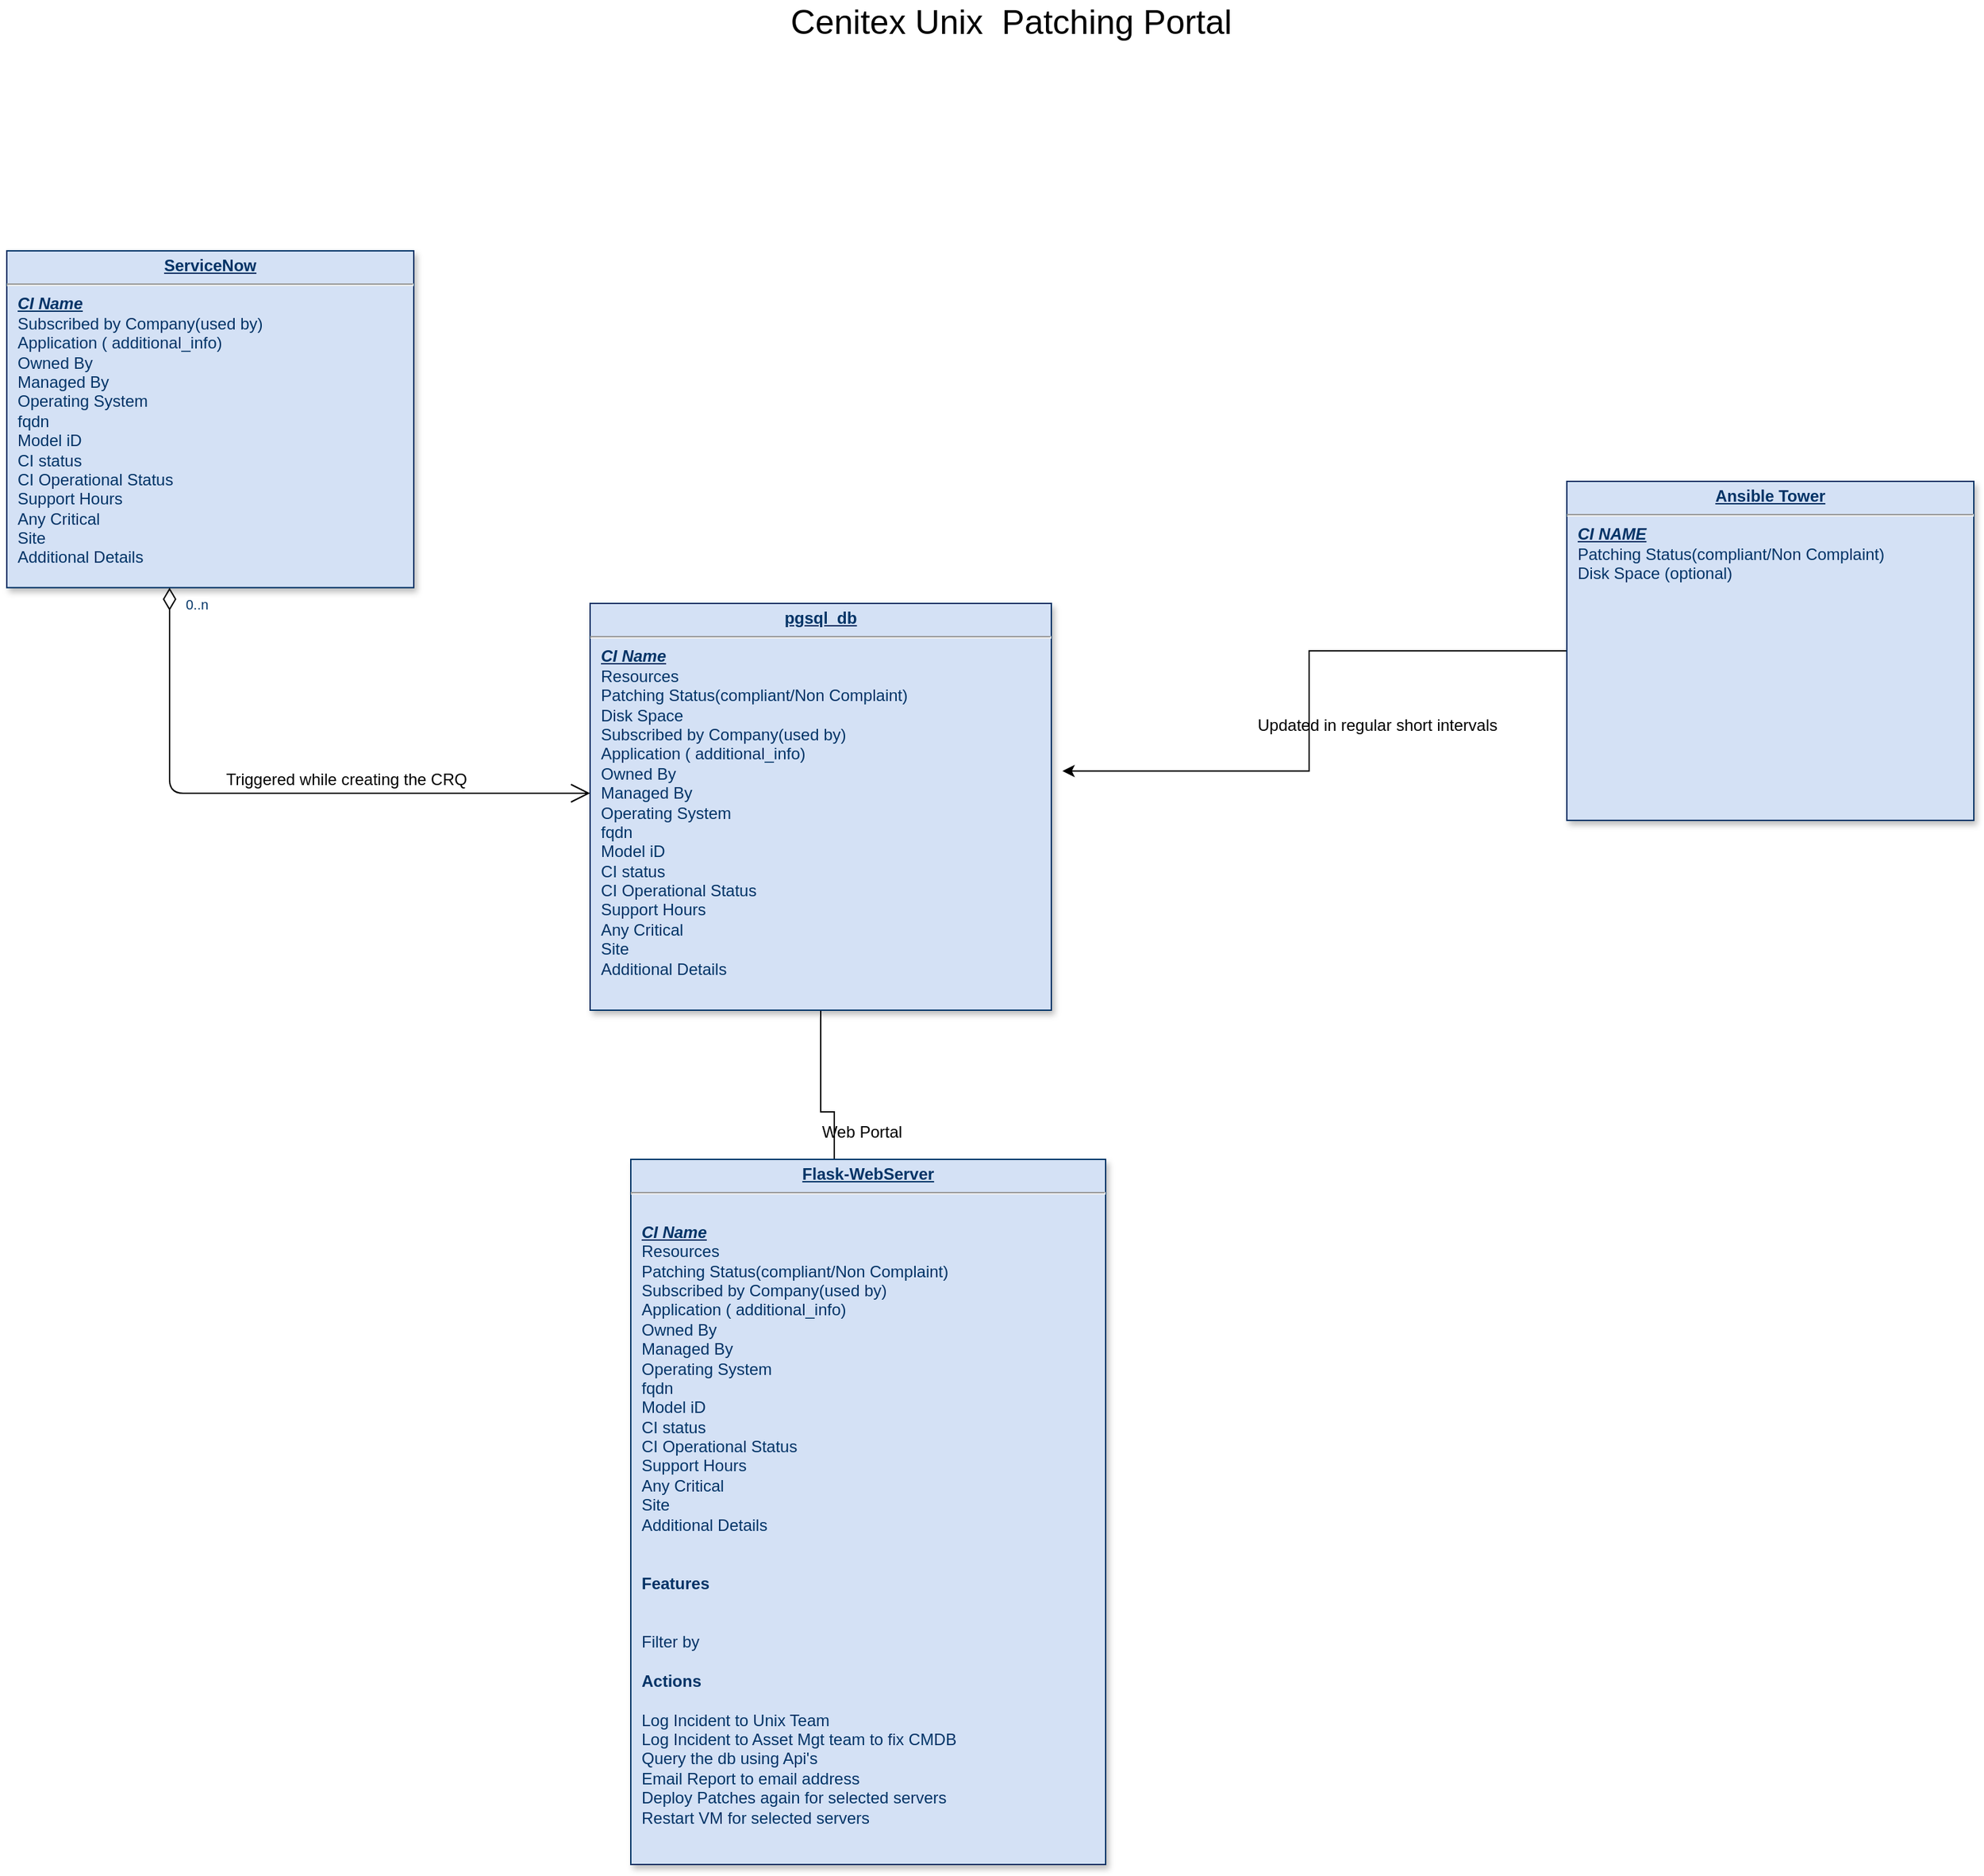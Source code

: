 <mxfile version="14.6.6" type="github">
  <diagram name="Page-1" id="efa7a0a1-bf9b-a30e-e6df-94a7791c09e9">
    <mxGraphModel dx="2066" dy="1154" grid="1" gridSize="10" guides="1" tooltips="1" connect="1" arrows="1" fold="1" page="1" pageScale="1" pageWidth="826" pageHeight="1169" background="#ffffff" math="0" shadow="0">
      <root>
        <mxCell id="0" />
        <mxCell id="1" parent="0" />
        <mxCell id="aZyenM5Cg6UlVZf7GFek-117" value="" style="edgeStyle=orthogonalEdgeStyle;rounded=0;orthogonalLoop=1;jettySize=auto;html=1;" edge="1" parent="1" source="21" target="aZyenM5Cg6UlVZf7GFek-116">
          <mxGeometry relative="1" as="geometry" />
        </mxCell>
        <mxCell id="21" value="&lt;p style=&quot;margin: 0px ; margin-top: 4px ; text-align: center ; text-decoration: underline&quot;&gt;&lt;strong&gt;pgsql_db&lt;/strong&gt;&lt;/p&gt;&lt;hr&gt;&lt;p style=&quot;margin: 0px ; margin-left: 8px&quot;&gt;&lt;u style=&quot;font-weight: bold ; font-style: italic&quot;&gt;CI Name&lt;/u&gt;&lt;/p&gt;&lt;p style=&quot;margin: 0px ; margin-left: 8px&quot;&gt;Resources&lt;/p&gt;&lt;p style=&quot;margin: 0px 0px 0px 8px&quot;&gt;Patching Status(compliant/Non Complaint)&lt;/p&gt;&lt;p style=&quot;margin: 0px 0px 0px 8px&quot;&gt;Disk Space&lt;/p&gt;&lt;p style=&quot;margin: 0px 0px 0px 8px&quot;&gt;&lt;span&gt;Subscribed by Company(used by)&lt;/span&gt;&lt;br&gt;&lt;/p&gt;&lt;p style=&quot;margin: 0px 0px 0px 8px&quot;&gt;Application ( additional_info)&lt;/p&gt;&lt;p style=&quot;margin: 0px 0px 0px 8px&quot;&gt;Owned By&lt;br&gt;&lt;/p&gt;&lt;p style=&quot;margin: 0px 0px 0px 8px&quot;&gt;Managed By&lt;/p&gt;&lt;p style=&quot;margin: 0px 0px 0px 8px&quot;&gt;Operating System&lt;/p&gt;&lt;p style=&quot;margin: 0px 0px 0px 8px&quot;&gt;fqdn&lt;/p&gt;&lt;p style=&quot;margin: 0px 0px 0px 8px&quot;&gt;Model iD&lt;/p&gt;&lt;p style=&quot;margin: 0px 0px 0px 8px&quot;&gt;CI status&lt;/p&gt;&lt;p style=&quot;margin: 0px 0px 0px 8px&quot;&gt;CI Operational Status&lt;/p&gt;&lt;p style=&quot;margin: 0px 0px 0px 8px&quot;&gt;Support Hours&lt;/p&gt;&lt;p style=&quot;margin: 0px 0px 0px 8px&quot;&gt;Any Critical&lt;/p&gt;&lt;p style=&quot;margin: 0px 0px 0px 8px&quot;&gt;Site&lt;/p&gt;&lt;p style=&quot;margin: 0px 0px 0px 8px&quot;&gt;Additional Details&lt;/p&gt;&lt;p style=&quot;margin: 0px ; margin-left: 8px&quot;&gt;&lt;br&gt;&lt;/p&gt;&lt;p style=&quot;margin: 0px ; margin-left: 8px&quot;&gt;&lt;br&gt;&lt;/p&gt;&lt;p style=&quot;margin: 0px ; margin-left: 8px&quot;&gt;&lt;br&gt;&lt;/p&gt;&lt;p style=&quot;margin: 0px ; margin-left: 8px&quot;&gt;&lt;br&gt;&lt;/p&gt;&lt;p style=&quot;margin: 0px ; margin-left: 8px&quot;&gt;&lt;br&gt;&lt;/p&gt;&lt;p style=&quot;margin: 0px ; margin-left: 8px&quot;&gt;&lt;br&gt;&lt;/p&gt;" style="verticalAlign=top;align=left;overflow=fill;fontSize=12;fontFamily=Helvetica;html=1;strokeColor=#003366;shadow=1;fillColor=#D4E1F5;fontColor=#003366" parent="1" vertex="1">
          <mxGeometry x="460" y="500" width="340" height="300" as="geometry" />
        </mxCell>
        <mxCell id="25" value="&lt;p style=&quot;margin: 0px ; margin-top: 4px ; text-align: center ; text-decoration: underline&quot;&gt;&lt;strong&gt;ServiceNow&lt;/strong&gt;&lt;/p&gt;&lt;hr&gt;&lt;p style=&quot;margin: 0px ; margin-left: 8px&quot;&gt;&lt;b&gt;&lt;i&gt;&lt;u&gt;CI Name&lt;/u&gt;&lt;/i&gt;&lt;/b&gt;&lt;br&gt;&lt;/p&gt;&lt;p style=&quot;margin: 0px ; margin-left: 8px&quot;&gt;Subscribed by Company(used by)&lt;/p&gt;&lt;p style=&quot;margin: 0px ; margin-left: 8px&quot;&gt;Application ( additional_info)&lt;/p&gt;&lt;p style=&quot;margin: 0px ; margin-left: 8px&quot;&gt;&lt;span&gt;Owned By&lt;/span&gt;&lt;br&gt;&lt;/p&gt;&lt;p style=&quot;margin: 0px ; margin-left: 8px&quot;&gt;Managed By&lt;/p&gt;&lt;p style=&quot;margin: 0px ; margin-left: 8px&quot;&gt;Operating System&lt;/p&gt;&lt;p style=&quot;margin: 0px ; margin-left: 8px&quot;&gt;fqdn&lt;/p&gt;&lt;p style=&quot;margin: 0px ; margin-left: 8px&quot;&gt;Model iD&lt;/p&gt;&lt;p style=&quot;margin: 0px ; margin-left: 8px&quot;&gt;CI status&lt;/p&gt;&lt;p style=&quot;margin: 0px ; margin-left: 8px&quot;&gt;CI Operational Status&lt;/p&gt;&lt;p style=&quot;margin: 0px ; margin-left: 8px&quot;&gt;Support Hours&lt;/p&gt;&lt;p style=&quot;margin: 0px ; margin-left: 8px&quot;&gt;Any Critical&lt;/p&gt;&lt;p style=&quot;margin: 0px ; margin-left: 8px&quot;&gt;Site&lt;/p&gt;&lt;p style=&quot;margin: 0px ; margin-left: 8px&quot;&gt;Additional Details&lt;/p&gt;" style="verticalAlign=top;align=left;overflow=fill;fontSize=12;fontFamily=Helvetica;html=1;strokeColor=#003366;shadow=1;fillColor=#D4E1F5;fontColor=#003366" parent="1" vertex="1">
          <mxGeometry x="30" y="240" width="300" height="248.36" as="geometry" />
        </mxCell>
        <mxCell id="aZyenM5Cg6UlVZf7GFek-115" value="" style="edgeStyle=orthogonalEdgeStyle;rounded=0;orthogonalLoop=1;jettySize=auto;html=1;entryX=1.024;entryY=0.412;entryDx=0;entryDy=0;entryPerimeter=0;" edge="1" parent="1" source="29" target="21">
          <mxGeometry relative="1" as="geometry">
            <mxPoint x="640" y="630" as="targetPoint" />
          </mxGeometry>
        </mxCell>
        <mxCell id="29" value="&lt;p style=&quot;margin: 0px ; margin-top: 4px ; text-align: center ; text-decoration: underline&quot;&gt;&lt;b&gt;Ansible Tower&lt;/b&gt;&lt;/p&gt;&lt;hr&gt;&lt;p style=&quot;margin: 0px ; margin-left: 8px&quot;&gt;&lt;b&gt;&lt;u&gt;&lt;i&gt;CI NAME&lt;/i&gt;&lt;/u&gt;&lt;/b&gt;&lt;/p&gt;&lt;p style=&quot;margin: 0px ; margin-left: 8px&quot;&gt;Patching Status(compliant/Non Complaint)&lt;/p&gt;&lt;p style=&quot;margin: 0px ; margin-left: 8px&quot;&gt;Disk Space (optional)&lt;/p&gt;&lt;p style=&quot;margin: 0px ; margin-left: 8px&quot;&gt;&lt;br&gt;&lt;/p&gt;&lt;p style=&quot;margin: 0px ; margin-left: 8px&quot;&gt;&lt;br&gt;&lt;/p&gt;" style="verticalAlign=top;align=left;overflow=fill;fontSize=12;fontFamily=Helvetica;html=1;strokeColor=#003366;shadow=1;fillColor=#D4E1F5;fontColor=#003366" parent="1" vertex="1">
          <mxGeometry x="1180" y="410" width="300" height="250" as="geometry" />
        </mxCell>
        <mxCell id="90" value="" style="endArrow=open;endSize=12;startArrow=diamondThin;startSize=14;startFill=0;edgeStyle=orthogonalEdgeStyle" parent="1" source="25" target="21" edge="1">
          <mxGeometry x="620" y="340" as="geometry">
            <mxPoint x="620" y="340" as="sourcePoint" />
            <mxPoint x="780" y="340" as="targetPoint" />
            <Array as="points">
              <mxPoint x="150" y="640" />
            </Array>
          </mxGeometry>
        </mxCell>
        <mxCell id="91" value="0..n" style="resizable=0;align=left;verticalAlign=top;labelBackgroundColor=#ffffff;fontSize=10;strokeColor=#003366;shadow=1;fillColor=#D4E1F5;fontColor=#003366" parent="90" connectable="0" vertex="1">
          <mxGeometry x="-1" relative="1" as="geometry">
            <mxPoint x="10" as="offset" />
          </mxGeometry>
        </mxCell>
        <mxCell id="92" value="" style="resizable=0;align=right;verticalAlign=top;labelBackgroundColor=#ffffff;fontSize=10;strokeColor=#003366;shadow=1;fillColor=#D4E1F5;fontColor=#003366" parent="90" connectable="0" vertex="1">
          <mxGeometry x="1" relative="1" as="geometry">
            <mxPoint x="20" y="-25.0" as="offset" />
          </mxGeometry>
        </mxCell>
        <mxCell id="aZyenM5Cg6UlVZf7GFek-119" value="" style="edgeStyle=orthogonalEdgeStyle;rounded=0;orthogonalLoop=1;jettySize=auto;html=1;" edge="1" parent="1" source="aZyenM5Cg6UlVZf7GFek-116">
          <mxGeometry relative="1" as="geometry">
            <mxPoint x="630" y="1020" as="targetPoint" />
          </mxGeometry>
        </mxCell>
        <mxCell id="aZyenM5Cg6UlVZf7GFek-116" value="" style="shape=waypoint;size=6;pointerEvents=1;points=[];fillColor=#D4E1F5;resizable=0;rotatable=0;perimeter=centerPerimeter;snapToPoint=1;shadow=1;fontColor=#003366;align=left;verticalAlign=top;strokeColor=#003366;" vertex="1" parent="1">
          <mxGeometry x="620" y="950" width="40" height="40" as="geometry" />
        </mxCell>
        <mxCell id="aZyenM5Cg6UlVZf7GFek-121" value="Triggered while creating the CRQ" style="text;html=1;align=center;verticalAlign=middle;resizable=0;points=[];autosize=1;strokeColor=none;" vertex="1" parent="1">
          <mxGeometry x="185" y="620" width="190" height="20" as="geometry" />
        </mxCell>
        <mxCell id="aZyenM5Cg6UlVZf7GFek-122" value="Updated in regular short intervals" style="text;html=1;align=center;verticalAlign=middle;resizable=0;points=[];autosize=1;strokeColor=none;" vertex="1" parent="1">
          <mxGeometry x="945" y="580" width="190" height="20" as="geometry" />
        </mxCell>
        <mxCell id="aZyenM5Cg6UlVZf7GFek-123" value="Web Portal" style="text;html=1;align=center;verticalAlign=middle;resizable=0;points=[];autosize=1;strokeColor=none;" vertex="1" parent="1">
          <mxGeometry x="625" y="880" width="70" height="20" as="geometry" />
        </mxCell>
        <mxCell id="aZyenM5Cg6UlVZf7GFek-124" value="&lt;p style=&quot;margin: 0px ; margin-top: 4px ; text-align: center ; text-decoration: underline&quot;&gt;&lt;b&gt;Flask-WebServer&lt;/b&gt;&lt;/p&gt;&lt;hr&gt;&lt;p style=&quot;margin: 0px ; margin-left: 8px&quot;&gt;&lt;br&gt;&lt;/p&gt;&lt;p style=&quot;margin: 0px ; margin-left: 8px&quot;&gt;&lt;u style=&quot;font-weight: bold ; font-style: italic&quot;&gt;CI Name&lt;/u&gt;&lt;br&gt;&lt;/p&gt;&lt;p style=&quot;margin: 0px 0px 0px 8px&quot;&gt;Resources&lt;/p&gt;&lt;p style=&quot;margin: 0px 0px 0px 8px&quot;&gt;Patching Status(compliant/Non Complaint)&lt;/p&gt;&lt;p style=&quot;margin: 0px 0px 0px 8px&quot;&gt;Subscribed by Company(used by)&lt;br&gt;&lt;/p&gt;&lt;p style=&quot;margin: 0px 0px 0px 8px&quot;&gt;Application ( additional_info)&lt;/p&gt;&lt;p style=&quot;margin: 0px 0px 0px 8px&quot;&gt;Owned By&lt;br&gt;&lt;/p&gt;&lt;p style=&quot;margin: 0px 0px 0px 8px&quot;&gt;Managed By&lt;/p&gt;&lt;p style=&quot;margin: 0px 0px 0px 8px&quot;&gt;Operating System&lt;/p&gt;&lt;p style=&quot;margin: 0px 0px 0px 8px&quot;&gt;fqdn&lt;/p&gt;&lt;p style=&quot;margin: 0px 0px 0px 8px&quot;&gt;Model iD&lt;/p&gt;&lt;p style=&quot;margin: 0px 0px 0px 8px&quot;&gt;CI status&lt;/p&gt;&lt;p style=&quot;margin: 0px 0px 0px 8px&quot;&gt;CI Operational Status&lt;/p&gt;&lt;p style=&quot;margin: 0px 0px 0px 8px&quot;&gt;Support Hours&lt;/p&gt;&lt;p style=&quot;margin: 0px 0px 0px 8px&quot;&gt;Any Critical&lt;/p&gt;&lt;p style=&quot;margin: 0px 0px 0px 8px&quot;&gt;Site&lt;/p&gt;&lt;p style=&quot;margin: 0px 0px 0px 8px&quot;&gt;Additional Details&lt;/p&gt;&lt;p style=&quot;margin: 0px 0px 0px 8px&quot;&gt;&lt;br&gt;&lt;/p&gt;&lt;p style=&quot;margin: 0px 0px 0px 8px&quot;&gt;&lt;br&gt;&lt;/p&gt;&lt;p style=&quot;margin: 0px ; margin-left: 8px&quot;&gt;&lt;b&gt;Features&lt;/b&gt;&lt;/p&gt;&lt;p style=&quot;margin: 0px ; margin-left: 8px&quot;&gt;&lt;b&gt;&lt;br&gt;&lt;/b&gt;&lt;/p&gt;&lt;p style=&quot;margin: 0px ; margin-left: 8px&quot;&gt;&lt;b&gt;&lt;br&gt;&lt;/b&gt;&lt;/p&gt;&lt;p style=&quot;margin: 0px ; margin-left: 8px&quot;&gt;Filter by&lt;/p&gt;&lt;p style=&quot;margin: 0px ; margin-left: 8px&quot;&gt;&lt;br&gt;&lt;/p&gt;&lt;p style=&quot;margin: 0px ; margin-left: 8px&quot;&gt;&lt;b&gt;Actions&lt;/b&gt;&lt;/p&gt;&lt;p style=&quot;margin: 0px ; margin-left: 8px&quot;&gt;&lt;b&gt;&lt;br&gt;&lt;/b&gt;&lt;/p&gt;&lt;p style=&quot;margin: 0px ; margin-left: 8px&quot;&gt;Log Incident to Unix Team&lt;/p&gt;&lt;p style=&quot;margin: 0px ; margin-left: 8px&quot;&gt;Log Incident to Asset Mgt team to fix CMDB&lt;/p&gt;&lt;p style=&quot;margin: 0px ; margin-left: 8px&quot;&gt;Query the db using Api&#39;s&lt;/p&gt;&lt;p style=&quot;margin: 0px ; margin-left: 8px&quot;&gt;Email Report to email address&lt;/p&gt;&lt;p style=&quot;margin: 0px ; margin-left: 8px&quot;&gt;Deploy Patches again for selected servers&lt;/p&gt;&lt;p style=&quot;margin: 0px ; margin-left: 8px&quot;&gt;Restart VM for selected servers&lt;/p&gt;&lt;p style=&quot;margin: 0px ; margin-left: 8px&quot;&gt;&lt;br&gt;&lt;/p&gt;&lt;p style=&quot;margin: 0px ; margin-left: 8px&quot;&gt;&lt;br&gt;&lt;/p&gt;&lt;p style=&quot;margin: 0px ; margin-left: 8px&quot;&gt;&lt;br&gt;&lt;/p&gt;&lt;p style=&quot;margin: 0px ; margin-left: 8px&quot;&gt;&lt;br&gt;&lt;/p&gt;&lt;p style=&quot;margin: 0px ; margin-left: 8px&quot;&gt;&lt;br&gt;&lt;/p&gt;" style="verticalAlign=top;align=left;overflow=fill;fontSize=12;fontFamily=Helvetica;html=1;strokeColor=#003366;shadow=1;fillColor=#D4E1F5;fontColor=#003366" vertex="1" parent="1">
          <mxGeometry x="490" y="910" width="350" height="520" as="geometry" />
        </mxCell>
        <mxCell id="aZyenM5Cg6UlVZf7GFek-126" value="&lt;font style=&quot;font-size: 25px&quot;&gt;Cenitex Unix&amp;nbsp; Patching Portal&lt;/font&gt;" style="text;html=1;align=center;verticalAlign=middle;resizable=0;points=[];autosize=1;strokeColor=none;" vertex="1" parent="1">
          <mxGeometry x="600" y="60" width="340" height="20" as="geometry" />
        </mxCell>
      </root>
    </mxGraphModel>
  </diagram>
</mxfile>
